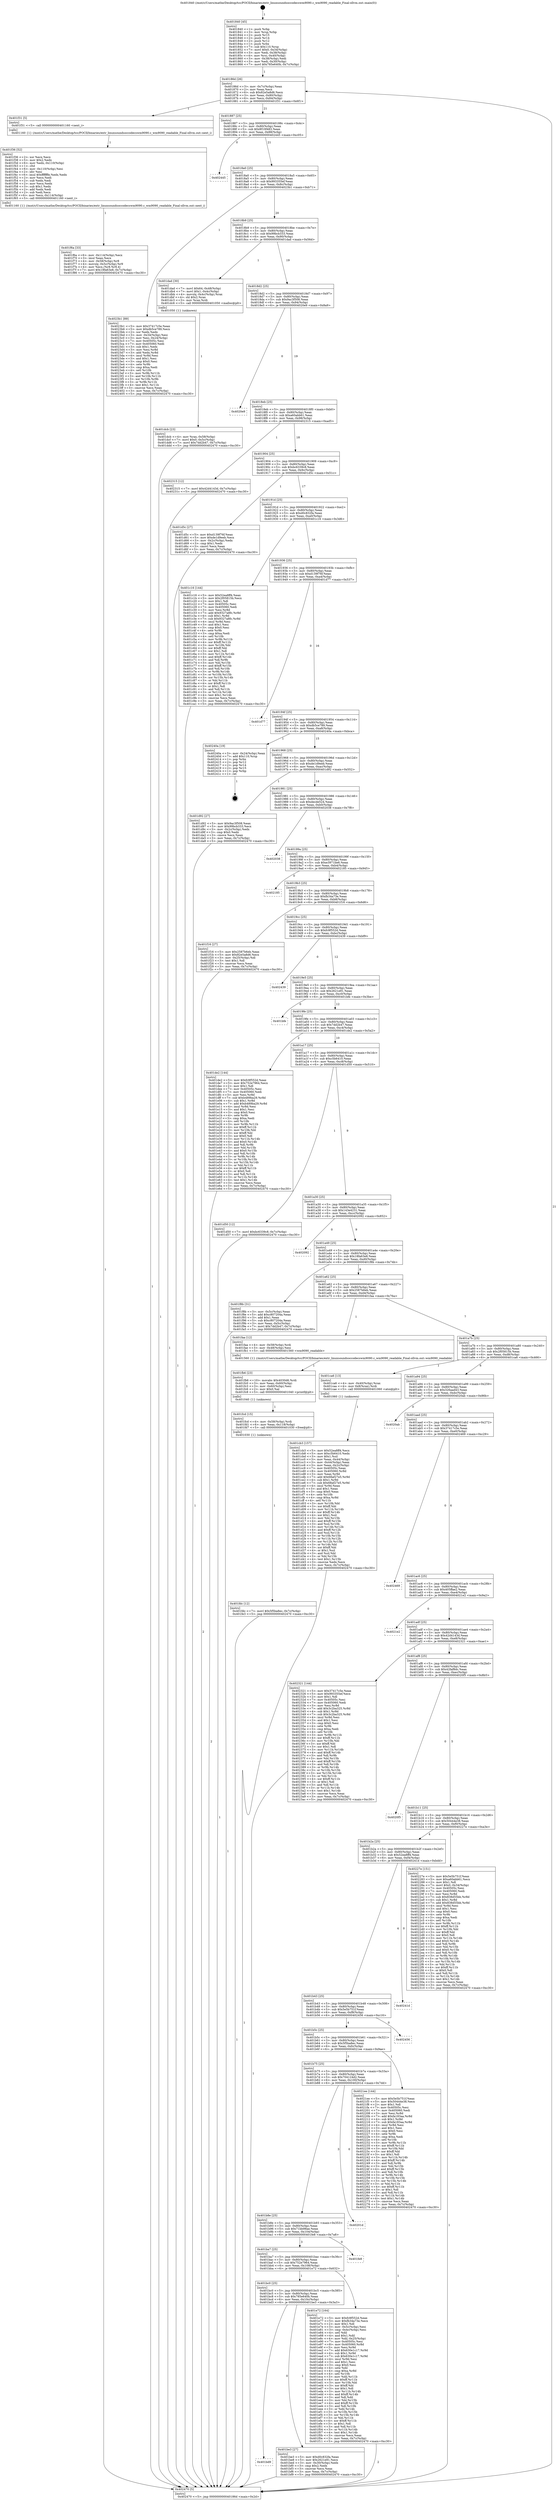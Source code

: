 digraph "0x401840" {
  label = "0x401840 (/mnt/c/Users/mathe/Desktop/tcc/POCII/binaries/extr_linuxsoundsoccodecswm9090.c_wm9090_readable_Final-ollvm.out::main(0))"
  labelloc = "t"
  node[shape=record]

  Entry [label="",width=0.3,height=0.3,shape=circle,fillcolor=black,style=filled]
  "0x40186d" [label="{
     0x40186d [26]\l
     | [instrs]\l
     &nbsp;&nbsp;0x40186d \<+3\>: mov -0x7c(%rbp),%eax\l
     &nbsp;&nbsp;0x401870 \<+2\>: mov %eax,%ecx\l
     &nbsp;&nbsp;0x401872 \<+6\>: sub $0x82e5a8d6,%ecx\l
     &nbsp;&nbsp;0x401878 \<+3\>: mov %eax,-0x80(%rbp)\l
     &nbsp;&nbsp;0x40187b \<+6\>: mov %ecx,-0x84(%rbp)\l
     &nbsp;&nbsp;0x401881 \<+6\>: je 0000000000401f31 \<main+0x6f1\>\l
  }"]
  "0x401f31" [label="{
     0x401f31 [5]\l
     | [instrs]\l
     &nbsp;&nbsp;0x401f31 \<+5\>: call 0000000000401160 \<next_i\>\l
     | [calls]\l
     &nbsp;&nbsp;0x401160 \{1\} (/mnt/c/Users/mathe/Desktop/tcc/POCII/binaries/extr_linuxsoundsoccodecswm9090.c_wm9090_readable_Final-ollvm.out::next_i)\l
  }"]
  "0x401887" [label="{
     0x401887 [25]\l
     | [instrs]\l
     &nbsp;&nbsp;0x401887 \<+5\>: jmp 000000000040188c \<main+0x4c\>\l
     &nbsp;&nbsp;0x40188c \<+3\>: mov -0x80(%rbp),%eax\l
     &nbsp;&nbsp;0x40188f \<+5\>: sub $0x8f10f483,%eax\l
     &nbsp;&nbsp;0x401894 \<+6\>: mov %eax,-0x88(%rbp)\l
     &nbsp;&nbsp;0x40189a \<+6\>: je 0000000000402445 \<main+0xc05\>\l
  }"]
  Exit [label="",width=0.3,height=0.3,shape=circle,fillcolor=black,style=filled,peripheries=2]
  "0x402445" [label="{
     0x402445\l
  }", style=dashed]
  "0x4018a0" [label="{
     0x4018a0 [25]\l
     | [instrs]\l
     &nbsp;&nbsp;0x4018a0 \<+5\>: jmp 00000000004018a5 \<main+0x65\>\l
     &nbsp;&nbsp;0x4018a5 \<+3\>: mov -0x80(%rbp),%eax\l
     &nbsp;&nbsp;0x4018a8 \<+5\>: sub $0x993355ef,%eax\l
     &nbsp;&nbsp;0x4018ad \<+6\>: mov %eax,-0x8c(%rbp)\l
     &nbsp;&nbsp;0x4018b3 \<+6\>: je 00000000004023b1 \<main+0xb71\>\l
  }"]
  "0x401fdc" [label="{
     0x401fdc [12]\l
     | [instrs]\l
     &nbsp;&nbsp;0x401fdc \<+7\>: movl $0x5f5ba8ec,-0x7c(%rbp)\l
     &nbsp;&nbsp;0x401fe3 \<+5\>: jmp 0000000000402470 \<main+0xc30\>\l
  }"]
  "0x4023b1" [label="{
     0x4023b1 [89]\l
     | [instrs]\l
     &nbsp;&nbsp;0x4023b1 \<+5\>: mov $0x37417c5e,%eax\l
     &nbsp;&nbsp;0x4023b6 \<+5\>: mov $0xdb5ce789,%ecx\l
     &nbsp;&nbsp;0x4023bb \<+2\>: xor %edx,%edx\l
     &nbsp;&nbsp;0x4023bd \<+3\>: mov -0x34(%rbp),%esi\l
     &nbsp;&nbsp;0x4023c0 \<+3\>: mov %esi,-0x24(%rbp)\l
     &nbsp;&nbsp;0x4023c3 \<+7\>: mov 0x40505c,%esi\l
     &nbsp;&nbsp;0x4023ca \<+7\>: mov 0x405060,%edi\l
     &nbsp;&nbsp;0x4023d1 \<+3\>: sub $0x1,%edx\l
     &nbsp;&nbsp;0x4023d4 \<+3\>: mov %esi,%r8d\l
     &nbsp;&nbsp;0x4023d7 \<+3\>: add %edx,%r8d\l
     &nbsp;&nbsp;0x4023da \<+4\>: imul %r8d,%esi\l
     &nbsp;&nbsp;0x4023de \<+3\>: and $0x1,%esi\l
     &nbsp;&nbsp;0x4023e1 \<+3\>: cmp $0x0,%esi\l
     &nbsp;&nbsp;0x4023e4 \<+4\>: sete %r9b\l
     &nbsp;&nbsp;0x4023e8 \<+3\>: cmp $0xa,%edi\l
     &nbsp;&nbsp;0x4023eb \<+4\>: setl %r10b\l
     &nbsp;&nbsp;0x4023ef \<+3\>: mov %r9b,%r11b\l
     &nbsp;&nbsp;0x4023f2 \<+3\>: and %r10b,%r11b\l
     &nbsp;&nbsp;0x4023f5 \<+3\>: xor %r10b,%r9b\l
     &nbsp;&nbsp;0x4023f8 \<+3\>: or %r9b,%r11b\l
     &nbsp;&nbsp;0x4023fb \<+4\>: test $0x1,%r11b\l
     &nbsp;&nbsp;0x4023ff \<+3\>: cmovne %ecx,%eax\l
     &nbsp;&nbsp;0x402402 \<+3\>: mov %eax,-0x7c(%rbp)\l
     &nbsp;&nbsp;0x402405 \<+5\>: jmp 0000000000402470 \<main+0xc30\>\l
  }"]
  "0x4018b9" [label="{
     0x4018b9 [25]\l
     | [instrs]\l
     &nbsp;&nbsp;0x4018b9 \<+5\>: jmp 00000000004018be \<main+0x7e\>\l
     &nbsp;&nbsp;0x4018be \<+3\>: mov -0x80(%rbp),%eax\l
     &nbsp;&nbsp;0x4018c1 \<+5\>: sub $0x99bcb333,%eax\l
     &nbsp;&nbsp;0x4018c6 \<+6\>: mov %eax,-0x90(%rbp)\l
     &nbsp;&nbsp;0x4018cc \<+6\>: je 0000000000401dad \<main+0x56d\>\l
  }"]
  "0x401fcd" [label="{
     0x401fcd [15]\l
     | [instrs]\l
     &nbsp;&nbsp;0x401fcd \<+4\>: mov -0x58(%rbp),%rdi\l
     &nbsp;&nbsp;0x401fd1 \<+6\>: mov %eax,-0x118(%rbp)\l
     &nbsp;&nbsp;0x401fd7 \<+5\>: call 0000000000401030 \<free@plt\>\l
     | [calls]\l
     &nbsp;&nbsp;0x401030 \{1\} (unknown)\l
  }"]
  "0x401dad" [label="{
     0x401dad [30]\l
     | [instrs]\l
     &nbsp;&nbsp;0x401dad \<+7\>: movl $0x64,-0x48(%rbp)\l
     &nbsp;&nbsp;0x401db4 \<+7\>: movl $0x1,-0x4c(%rbp)\l
     &nbsp;&nbsp;0x401dbb \<+4\>: movslq -0x4c(%rbp),%rax\l
     &nbsp;&nbsp;0x401dbf \<+4\>: shl $0x2,%rax\l
     &nbsp;&nbsp;0x401dc3 \<+3\>: mov %rax,%rdi\l
     &nbsp;&nbsp;0x401dc6 \<+5\>: call 0000000000401050 \<malloc@plt\>\l
     | [calls]\l
     &nbsp;&nbsp;0x401050 \{1\} (unknown)\l
  }"]
  "0x4018d2" [label="{
     0x4018d2 [25]\l
     | [instrs]\l
     &nbsp;&nbsp;0x4018d2 \<+5\>: jmp 00000000004018d7 \<main+0x97\>\l
     &nbsp;&nbsp;0x4018d7 \<+3\>: mov -0x80(%rbp),%eax\l
     &nbsp;&nbsp;0x4018da \<+5\>: sub $0x9ac3f508,%eax\l
     &nbsp;&nbsp;0x4018df \<+6\>: mov %eax,-0x94(%rbp)\l
     &nbsp;&nbsp;0x4018e5 \<+6\>: je 00000000004020e9 \<main+0x8a9\>\l
  }"]
  "0x401fb6" [label="{
     0x401fb6 [23]\l
     | [instrs]\l
     &nbsp;&nbsp;0x401fb6 \<+10\>: movabs $0x4030d6,%rdi\l
     &nbsp;&nbsp;0x401fc0 \<+3\>: mov %eax,-0x60(%rbp)\l
     &nbsp;&nbsp;0x401fc3 \<+3\>: mov -0x60(%rbp),%esi\l
     &nbsp;&nbsp;0x401fc6 \<+2\>: mov $0x0,%al\l
     &nbsp;&nbsp;0x401fc8 \<+5\>: call 0000000000401040 \<printf@plt\>\l
     | [calls]\l
     &nbsp;&nbsp;0x401040 \{1\} (unknown)\l
  }"]
  "0x4020e9" [label="{
     0x4020e9\l
  }", style=dashed]
  "0x4018eb" [label="{
     0x4018eb [25]\l
     | [instrs]\l
     &nbsp;&nbsp;0x4018eb \<+5\>: jmp 00000000004018f0 \<main+0xb0\>\l
     &nbsp;&nbsp;0x4018f0 \<+3\>: mov -0x80(%rbp),%eax\l
     &nbsp;&nbsp;0x4018f3 \<+5\>: sub $0xa60abb61,%eax\l
     &nbsp;&nbsp;0x4018f8 \<+6\>: mov %eax,-0x98(%rbp)\l
     &nbsp;&nbsp;0x4018fe \<+6\>: je 0000000000402315 \<main+0xad5\>\l
  }"]
  "0x401f6a" [label="{
     0x401f6a [33]\l
     | [instrs]\l
     &nbsp;&nbsp;0x401f6a \<+6\>: mov -0x114(%rbp),%ecx\l
     &nbsp;&nbsp;0x401f70 \<+3\>: imul %eax,%ecx\l
     &nbsp;&nbsp;0x401f73 \<+4\>: mov -0x58(%rbp),%r8\l
     &nbsp;&nbsp;0x401f77 \<+4\>: movslq -0x5c(%rbp),%r9\l
     &nbsp;&nbsp;0x401f7b \<+4\>: mov %ecx,(%r8,%r9,4)\l
     &nbsp;&nbsp;0x401f7f \<+7\>: movl $0x18fa63e8,-0x7c(%rbp)\l
     &nbsp;&nbsp;0x401f86 \<+5\>: jmp 0000000000402470 \<main+0xc30\>\l
  }"]
  "0x402315" [label="{
     0x402315 [12]\l
     | [instrs]\l
     &nbsp;&nbsp;0x402315 \<+7\>: movl $0x42d4143d,-0x7c(%rbp)\l
     &nbsp;&nbsp;0x40231c \<+5\>: jmp 0000000000402470 \<main+0xc30\>\l
  }"]
  "0x401904" [label="{
     0x401904 [25]\l
     | [instrs]\l
     &nbsp;&nbsp;0x401904 \<+5\>: jmp 0000000000401909 \<main+0xc9\>\l
     &nbsp;&nbsp;0x401909 \<+3\>: mov -0x80(%rbp),%eax\l
     &nbsp;&nbsp;0x40190c \<+5\>: sub $0xbc6339c8,%eax\l
     &nbsp;&nbsp;0x401911 \<+6\>: mov %eax,-0x9c(%rbp)\l
     &nbsp;&nbsp;0x401917 \<+6\>: je 0000000000401d5c \<main+0x51c\>\l
  }"]
  "0x401f36" [label="{
     0x401f36 [52]\l
     | [instrs]\l
     &nbsp;&nbsp;0x401f36 \<+2\>: xor %ecx,%ecx\l
     &nbsp;&nbsp;0x401f38 \<+5\>: mov $0x2,%edx\l
     &nbsp;&nbsp;0x401f3d \<+6\>: mov %edx,-0x110(%rbp)\l
     &nbsp;&nbsp;0x401f43 \<+1\>: cltd\l
     &nbsp;&nbsp;0x401f44 \<+6\>: mov -0x110(%rbp),%esi\l
     &nbsp;&nbsp;0x401f4a \<+2\>: idiv %esi\l
     &nbsp;&nbsp;0x401f4c \<+6\>: imul $0xfffffffe,%edx,%edx\l
     &nbsp;&nbsp;0x401f52 \<+2\>: mov %ecx,%edi\l
     &nbsp;&nbsp;0x401f54 \<+2\>: sub %edx,%edi\l
     &nbsp;&nbsp;0x401f56 \<+2\>: mov %ecx,%edx\l
     &nbsp;&nbsp;0x401f58 \<+3\>: sub $0x1,%edx\l
     &nbsp;&nbsp;0x401f5b \<+2\>: add %edx,%edi\l
     &nbsp;&nbsp;0x401f5d \<+2\>: sub %edi,%ecx\l
     &nbsp;&nbsp;0x401f5f \<+6\>: mov %ecx,-0x114(%rbp)\l
     &nbsp;&nbsp;0x401f65 \<+5\>: call 0000000000401160 \<next_i\>\l
     | [calls]\l
     &nbsp;&nbsp;0x401160 \{1\} (/mnt/c/Users/mathe/Desktop/tcc/POCII/binaries/extr_linuxsoundsoccodecswm9090.c_wm9090_readable_Final-ollvm.out::next_i)\l
  }"]
  "0x401d5c" [label="{
     0x401d5c [27]\l
     | [instrs]\l
     &nbsp;&nbsp;0x401d5c \<+5\>: mov $0xd139f76f,%eax\l
     &nbsp;&nbsp;0x401d61 \<+5\>: mov $0xde1d9eeb,%ecx\l
     &nbsp;&nbsp;0x401d66 \<+3\>: mov -0x2c(%rbp),%edx\l
     &nbsp;&nbsp;0x401d69 \<+3\>: cmp $0x1,%edx\l
     &nbsp;&nbsp;0x401d6c \<+3\>: cmovl %ecx,%eax\l
     &nbsp;&nbsp;0x401d6f \<+3\>: mov %eax,-0x7c(%rbp)\l
     &nbsp;&nbsp;0x401d72 \<+5\>: jmp 0000000000402470 \<main+0xc30\>\l
  }"]
  "0x40191d" [label="{
     0x40191d [25]\l
     | [instrs]\l
     &nbsp;&nbsp;0x40191d \<+5\>: jmp 0000000000401922 \<main+0xe2\>\l
     &nbsp;&nbsp;0x401922 \<+3\>: mov -0x80(%rbp),%eax\l
     &nbsp;&nbsp;0x401925 \<+5\>: sub $0xd0c832fa,%eax\l
     &nbsp;&nbsp;0x40192a \<+6\>: mov %eax,-0xa0(%rbp)\l
     &nbsp;&nbsp;0x401930 \<+6\>: je 0000000000401c16 \<main+0x3d6\>\l
  }"]
  "0x401dcb" [label="{
     0x401dcb [23]\l
     | [instrs]\l
     &nbsp;&nbsp;0x401dcb \<+4\>: mov %rax,-0x58(%rbp)\l
     &nbsp;&nbsp;0x401dcf \<+7\>: movl $0x0,-0x5c(%rbp)\l
     &nbsp;&nbsp;0x401dd6 \<+7\>: movl $0x7dd2b47,-0x7c(%rbp)\l
     &nbsp;&nbsp;0x401ddd \<+5\>: jmp 0000000000402470 \<main+0xc30\>\l
  }"]
  "0x401c16" [label="{
     0x401c16 [144]\l
     | [instrs]\l
     &nbsp;&nbsp;0x401c16 \<+5\>: mov $0x52ea8ff4,%eax\l
     &nbsp;&nbsp;0x401c1b \<+5\>: mov $0x2f05815b,%ecx\l
     &nbsp;&nbsp;0x401c20 \<+2\>: mov $0x1,%dl\l
     &nbsp;&nbsp;0x401c22 \<+7\>: mov 0x40505c,%esi\l
     &nbsp;&nbsp;0x401c29 \<+7\>: mov 0x405060,%edi\l
     &nbsp;&nbsp;0x401c30 \<+3\>: mov %esi,%r8d\l
     &nbsp;&nbsp;0x401c33 \<+7\>: add $0x9327a8fc,%r8d\l
     &nbsp;&nbsp;0x401c3a \<+4\>: sub $0x1,%r8d\l
     &nbsp;&nbsp;0x401c3e \<+7\>: sub $0x9327a8fc,%r8d\l
     &nbsp;&nbsp;0x401c45 \<+4\>: imul %r8d,%esi\l
     &nbsp;&nbsp;0x401c49 \<+3\>: and $0x1,%esi\l
     &nbsp;&nbsp;0x401c4c \<+3\>: cmp $0x0,%esi\l
     &nbsp;&nbsp;0x401c4f \<+4\>: sete %r9b\l
     &nbsp;&nbsp;0x401c53 \<+3\>: cmp $0xa,%edi\l
     &nbsp;&nbsp;0x401c56 \<+4\>: setl %r10b\l
     &nbsp;&nbsp;0x401c5a \<+3\>: mov %r9b,%r11b\l
     &nbsp;&nbsp;0x401c5d \<+4\>: xor $0xff,%r11b\l
     &nbsp;&nbsp;0x401c61 \<+3\>: mov %r10b,%bl\l
     &nbsp;&nbsp;0x401c64 \<+3\>: xor $0xff,%bl\l
     &nbsp;&nbsp;0x401c67 \<+3\>: xor $0x1,%dl\l
     &nbsp;&nbsp;0x401c6a \<+3\>: mov %r11b,%r14b\l
     &nbsp;&nbsp;0x401c6d \<+4\>: and $0xff,%r14b\l
     &nbsp;&nbsp;0x401c71 \<+3\>: and %dl,%r9b\l
     &nbsp;&nbsp;0x401c74 \<+3\>: mov %bl,%r15b\l
     &nbsp;&nbsp;0x401c77 \<+4\>: and $0xff,%r15b\l
     &nbsp;&nbsp;0x401c7b \<+3\>: and %dl,%r10b\l
     &nbsp;&nbsp;0x401c7e \<+3\>: or %r9b,%r14b\l
     &nbsp;&nbsp;0x401c81 \<+3\>: or %r10b,%r15b\l
     &nbsp;&nbsp;0x401c84 \<+3\>: xor %r15b,%r14b\l
     &nbsp;&nbsp;0x401c87 \<+3\>: or %bl,%r11b\l
     &nbsp;&nbsp;0x401c8a \<+4\>: xor $0xff,%r11b\l
     &nbsp;&nbsp;0x401c8e \<+3\>: or $0x1,%dl\l
     &nbsp;&nbsp;0x401c91 \<+3\>: and %dl,%r11b\l
     &nbsp;&nbsp;0x401c94 \<+3\>: or %r11b,%r14b\l
     &nbsp;&nbsp;0x401c97 \<+4\>: test $0x1,%r14b\l
     &nbsp;&nbsp;0x401c9b \<+3\>: cmovne %ecx,%eax\l
     &nbsp;&nbsp;0x401c9e \<+3\>: mov %eax,-0x7c(%rbp)\l
     &nbsp;&nbsp;0x401ca1 \<+5\>: jmp 0000000000402470 \<main+0xc30\>\l
  }"]
  "0x401936" [label="{
     0x401936 [25]\l
     | [instrs]\l
     &nbsp;&nbsp;0x401936 \<+5\>: jmp 000000000040193b \<main+0xfb\>\l
     &nbsp;&nbsp;0x40193b \<+3\>: mov -0x80(%rbp),%eax\l
     &nbsp;&nbsp;0x40193e \<+5\>: sub $0xd139f76f,%eax\l
     &nbsp;&nbsp;0x401943 \<+6\>: mov %eax,-0xa4(%rbp)\l
     &nbsp;&nbsp;0x401949 \<+6\>: je 0000000000401d77 \<main+0x537\>\l
  }"]
  "0x401cb3" [label="{
     0x401cb3 [157]\l
     | [instrs]\l
     &nbsp;&nbsp;0x401cb3 \<+5\>: mov $0x52ea8ff4,%ecx\l
     &nbsp;&nbsp;0x401cb8 \<+5\>: mov $0xc5b6410,%edx\l
     &nbsp;&nbsp;0x401cbd \<+3\>: mov $0x1,%sil\l
     &nbsp;&nbsp;0x401cc0 \<+3\>: mov %eax,-0x44(%rbp)\l
     &nbsp;&nbsp;0x401cc3 \<+3\>: mov -0x44(%rbp),%eax\l
     &nbsp;&nbsp;0x401cc6 \<+3\>: mov %eax,-0x2c(%rbp)\l
     &nbsp;&nbsp;0x401cc9 \<+7\>: mov 0x40505c,%eax\l
     &nbsp;&nbsp;0x401cd0 \<+8\>: mov 0x405060,%r8d\l
     &nbsp;&nbsp;0x401cd8 \<+3\>: mov %eax,%r9d\l
     &nbsp;&nbsp;0x401cdb \<+7\>: add $0x68af27e5,%r9d\l
     &nbsp;&nbsp;0x401ce2 \<+4\>: sub $0x1,%r9d\l
     &nbsp;&nbsp;0x401ce6 \<+7\>: sub $0x68af27e5,%r9d\l
     &nbsp;&nbsp;0x401ced \<+4\>: imul %r9d,%eax\l
     &nbsp;&nbsp;0x401cf1 \<+3\>: and $0x1,%eax\l
     &nbsp;&nbsp;0x401cf4 \<+3\>: cmp $0x0,%eax\l
     &nbsp;&nbsp;0x401cf7 \<+4\>: sete %r10b\l
     &nbsp;&nbsp;0x401cfb \<+4\>: cmp $0xa,%r8d\l
     &nbsp;&nbsp;0x401cff \<+4\>: setl %r11b\l
     &nbsp;&nbsp;0x401d03 \<+3\>: mov %r10b,%bl\l
     &nbsp;&nbsp;0x401d06 \<+3\>: xor $0xff,%bl\l
     &nbsp;&nbsp;0x401d09 \<+3\>: mov %r11b,%r14b\l
     &nbsp;&nbsp;0x401d0c \<+4\>: xor $0xff,%r14b\l
     &nbsp;&nbsp;0x401d10 \<+4\>: xor $0x1,%sil\l
     &nbsp;&nbsp;0x401d14 \<+3\>: mov %bl,%r15b\l
     &nbsp;&nbsp;0x401d17 \<+4\>: and $0xff,%r15b\l
     &nbsp;&nbsp;0x401d1b \<+3\>: and %sil,%r10b\l
     &nbsp;&nbsp;0x401d1e \<+3\>: mov %r14b,%r12b\l
     &nbsp;&nbsp;0x401d21 \<+4\>: and $0xff,%r12b\l
     &nbsp;&nbsp;0x401d25 \<+3\>: and %sil,%r11b\l
     &nbsp;&nbsp;0x401d28 \<+3\>: or %r10b,%r15b\l
     &nbsp;&nbsp;0x401d2b \<+3\>: or %r11b,%r12b\l
     &nbsp;&nbsp;0x401d2e \<+3\>: xor %r12b,%r15b\l
     &nbsp;&nbsp;0x401d31 \<+3\>: or %r14b,%bl\l
     &nbsp;&nbsp;0x401d34 \<+3\>: xor $0xff,%bl\l
     &nbsp;&nbsp;0x401d37 \<+4\>: or $0x1,%sil\l
     &nbsp;&nbsp;0x401d3b \<+3\>: and %sil,%bl\l
     &nbsp;&nbsp;0x401d3e \<+3\>: or %bl,%r15b\l
     &nbsp;&nbsp;0x401d41 \<+4\>: test $0x1,%r15b\l
     &nbsp;&nbsp;0x401d45 \<+3\>: cmovne %edx,%ecx\l
     &nbsp;&nbsp;0x401d48 \<+3\>: mov %ecx,-0x7c(%rbp)\l
     &nbsp;&nbsp;0x401d4b \<+5\>: jmp 0000000000402470 \<main+0xc30\>\l
  }"]
  "0x401d77" [label="{
     0x401d77\l
  }", style=dashed]
  "0x40194f" [label="{
     0x40194f [25]\l
     | [instrs]\l
     &nbsp;&nbsp;0x40194f \<+5\>: jmp 0000000000401954 \<main+0x114\>\l
     &nbsp;&nbsp;0x401954 \<+3\>: mov -0x80(%rbp),%eax\l
     &nbsp;&nbsp;0x401957 \<+5\>: sub $0xdb5ce789,%eax\l
     &nbsp;&nbsp;0x40195c \<+6\>: mov %eax,-0xa8(%rbp)\l
     &nbsp;&nbsp;0x401962 \<+6\>: je 000000000040240a \<main+0xbca\>\l
  }"]
  "0x401840" [label="{
     0x401840 [45]\l
     | [instrs]\l
     &nbsp;&nbsp;0x401840 \<+1\>: push %rbp\l
     &nbsp;&nbsp;0x401841 \<+3\>: mov %rsp,%rbp\l
     &nbsp;&nbsp;0x401844 \<+2\>: push %r15\l
     &nbsp;&nbsp;0x401846 \<+2\>: push %r14\l
     &nbsp;&nbsp;0x401848 \<+2\>: push %r12\l
     &nbsp;&nbsp;0x40184a \<+1\>: push %rbx\l
     &nbsp;&nbsp;0x40184b \<+7\>: sub $0x110,%rsp\l
     &nbsp;&nbsp;0x401852 \<+7\>: movl $0x0,-0x34(%rbp)\l
     &nbsp;&nbsp;0x401859 \<+3\>: mov %edi,-0x38(%rbp)\l
     &nbsp;&nbsp;0x40185c \<+4\>: mov %rsi,-0x40(%rbp)\l
     &nbsp;&nbsp;0x401860 \<+3\>: mov -0x38(%rbp),%edi\l
     &nbsp;&nbsp;0x401863 \<+3\>: mov %edi,-0x30(%rbp)\l
     &nbsp;&nbsp;0x401866 \<+7\>: movl $0x785e640b,-0x7c(%rbp)\l
  }"]
  "0x40240a" [label="{
     0x40240a [19]\l
     | [instrs]\l
     &nbsp;&nbsp;0x40240a \<+3\>: mov -0x24(%rbp),%eax\l
     &nbsp;&nbsp;0x40240d \<+7\>: add $0x110,%rsp\l
     &nbsp;&nbsp;0x402414 \<+1\>: pop %rbx\l
     &nbsp;&nbsp;0x402415 \<+2\>: pop %r12\l
     &nbsp;&nbsp;0x402417 \<+2\>: pop %r14\l
     &nbsp;&nbsp;0x402419 \<+2\>: pop %r15\l
     &nbsp;&nbsp;0x40241b \<+1\>: pop %rbp\l
     &nbsp;&nbsp;0x40241c \<+1\>: ret\l
  }"]
  "0x401968" [label="{
     0x401968 [25]\l
     | [instrs]\l
     &nbsp;&nbsp;0x401968 \<+5\>: jmp 000000000040196d \<main+0x12d\>\l
     &nbsp;&nbsp;0x40196d \<+3\>: mov -0x80(%rbp),%eax\l
     &nbsp;&nbsp;0x401970 \<+5\>: sub $0xde1d9eeb,%eax\l
     &nbsp;&nbsp;0x401975 \<+6\>: mov %eax,-0xac(%rbp)\l
     &nbsp;&nbsp;0x40197b \<+6\>: je 0000000000401d92 \<main+0x552\>\l
  }"]
  "0x402470" [label="{
     0x402470 [5]\l
     | [instrs]\l
     &nbsp;&nbsp;0x402470 \<+5\>: jmp 000000000040186d \<main+0x2d\>\l
  }"]
  "0x401d92" [label="{
     0x401d92 [27]\l
     | [instrs]\l
     &nbsp;&nbsp;0x401d92 \<+5\>: mov $0x9ac3f508,%eax\l
     &nbsp;&nbsp;0x401d97 \<+5\>: mov $0x99bcb333,%ecx\l
     &nbsp;&nbsp;0x401d9c \<+3\>: mov -0x2c(%rbp),%edx\l
     &nbsp;&nbsp;0x401d9f \<+3\>: cmp $0x0,%edx\l
     &nbsp;&nbsp;0x401da2 \<+3\>: cmove %ecx,%eax\l
     &nbsp;&nbsp;0x401da5 \<+3\>: mov %eax,-0x7c(%rbp)\l
     &nbsp;&nbsp;0x401da8 \<+5\>: jmp 0000000000402470 \<main+0xc30\>\l
  }"]
  "0x401981" [label="{
     0x401981 [25]\l
     | [instrs]\l
     &nbsp;&nbsp;0x401981 \<+5\>: jmp 0000000000401986 \<main+0x146\>\l
     &nbsp;&nbsp;0x401986 \<+3\>: mov -0x80(%rbp),%eax\l
     &nbsp;&nbsp;0x401989 \<+5\>: sub $0xdecde524,%eax\l
     &nbsp;&nbsp;0x40198e \<+6\>: mov %eax,-0xb0(%rbp)\l
     &nbsp;&nbsp;0x401994 \<+6\>: je 0000000000402038 \<main+0x7f8\>\l
  }"]
  "0x401bd9" [label="{
     0x401bd9\l
  }", style=dashed]
  "0x402038" [label="{
     0x402038\l
  }", style=dashed]
  "0x40199a" [label="{
     0x40199a [25]\l
     | [instrs]\l
     &nbsp;&nbsp;0x40199a \<+5\>: jmp 000000000040199f \<main+0x15f\>\l
     &nbsp;&nbsp;0x40199f \<+3\>: mov -0x80(%rbp),%eax\l
     &nbsp;&nbsp;0x4019a2 \<+5\>: sub $0xe3971be6,%eax\l
     &nbsp;&nbsp;0x4019a7 \<+6\>: mov %eax,-0xb4(%rbp)\l
     &nbsp;&nbsp;0x4019ad \<+6\>: je 0000000000402185 \<main+0x945\>\l
  }"]
  "0x401be3" [label="{
     0x401be3 [27]\l
     | [instrs]\l
     &nbsp;&nbsp;0x401be3 \<+5\>: mov $0xd0c832fa,%eax\l
     &nbsp;&nbsp;0x401be8 \<+5\>: mov $0x2621e91,%ecx\l
     &nbsp;&nbsp;0x401bed \<+3\>: mov -0x30(%rbp),%edx\l
     &nbsp;&nbsp;0x401bf0 \<+3\>: cmp $0x2,%edx\l
     &nbsp;&nbsp;0x401bf3 \<+3\>: cmovne %ecx,%eax\l
     &nbsp;&nbsp;0x401bf6 \<+3\>: mov %eax,-0x7c(%rbp)\l
     &nbsp;&nbsp;0x401bf9 \<+5\>: jmp 0000000000402470 \<main+0xc30\>\l
  }"]
  "0x402185" [label="{
     0x402185\l
  }", style=dashed]
  "0x4019b3" [label="{
     0x4019b3 [25]\l
     | [instrs]\l
     &nbsp;&nbsp;0x4019b3 \<+5\>: jmp 00000000004019b8 \<main+0x178\>\l
     &nbsp;&nbsp;0x4019b8 \<+3\>: mov -0x80(%rbp),%eax\l
     &nbsp;&nbsp;0x4019bb \<+5\>: sub $0xfb34a73e,%eax\l
     &nbsp;&nbsp;0x4019c0 \<+6\>: mov %eax,-0xb8(%rbp)\l
     &nbsp;&nbsp;0x4019c6 \<+6\>: je 0000000000401f16 \<main+0x6d6\>\l
  }"]
  "0x401bc0" [label="{
     0x401bc0 [25]\l
     | [instrs]\l
     &nbsp;&nbsp;0x401bc0 \<+5\>: jmp 0000000000401bc5 \<main+0x385\>\l
     &nbsp;&nbsp;0x401bc5 \<+3\>: mov -0x80(%rbp),%eax\l
     &nbsp;&nbsp;0x401bc8 \<+5\>: sub $0x785e640b,%eax\l
     &nbsp;&nbsp;0x401bcd \<+6\>: mov %eax,-0x10c(%rbp)\l
     &nbsp;&nbsp;0x401bd3 \<+6\>: je 0000000000401be3 \<main+0x3a3\>\l
  }"]
  "0x401f16" [label="{
     0x401f16 [27]\l
     | [instrs]\l
     &nbsp;&nbsp;0x401f16 \<+5\>: mov $0x2587b6eb,%eax\l
     &nbsp;&nbsp;0x401f1b \<+5\>: mov $0x82e5a8d6,%ecx\l
     &nbsp;&nbsp;0x401f20 \<+3\>: mov -0x25(%rbp),%dl\l
     &nbsp;&nbsp;0x401f23 \<+3\>: test $0x1,%dl\l
     &nbsp;&nbsp;0x401f26 \<+3\>: cmovne %ecx,%eax\l
     &nbsp;&nbsp;0x401f29 \<+3\>: mov %eax,-0x7c(%rbp)\l
     &nbsp;&nbsp;0x401f2c \<+5\>: jmp 0000000000402470 \<main+0xc30\>\l
  }"]
  "0x4019cc" [label="{
     0x4019cc [25]\l
     | [instrs]\l
     &nbsp;&nbsp;0x4019cc \<+5\>: jmp 00000000004019d1 \<main+0x191\>\l
     &nbsp;&nbsp;0x4019d1 \<+3\>: mov -0x80(%rbp),%eax\l
     &nbsp;&nbsp;0x4019d4 \<+5\>: sub $0xfc9f552d,%eax\l
     &nbsp;&nbsp;0x4019d9 \<+6\>: mov %eax,-0xbc(%rbp)\l
     &nbsp;&nbsp;0x4019df \<+6\>: je 0000000000402439 \<main+0xbf9\>\l
  }"]
  "0x401e72" [label="{
     0x401e72 [164]\l
     | [instrs]\l
     &nbsp;&nbsp;0x401e72 \<+5\>: mov $0xfc9f552d,%eax\l
     &nbsp;&nbsp;0x401e77 \<+5\>: mov $0xfb34a73e,%ecx\l
     &nbsp;&nbsp;0x401e7c \<+2\>: mov $0x1,%dl\l
     &nbsp;&nbsp;0x401e7e \<+3\>: mov -0x5c(%rbp),%esi\l
     &nbsp;&nbsp;0x401e81 \<+3\>: cmp -0x4c(%rbp),%esi\l
     &nbsp;&nbsp;0x401e84 \<+4\>: setl %dil\l
     &nbsp;&nbsp;0x401e88 \<+4\>: and $0x1,%dil\l
     &nbsp;&nbsp;0x401e8c \<+4\>: mov %dil,-0x25(%rbp)\l
     &nbsp;&nbsp;0x401e90 \<+7\>: mov 0x40505c,%esi\l
     &nbsp;&nbsp;0x401e97 \<+8\>: mov 0x405060,%r8d\l
     &nbsp;&nbsp;0x401e9f \<+3\>: mov %esi,%r9d\l
     &nbsp;&nbsp;0x401ea2 \<+7\>: add $0x630e1c17,%r9d\l
     &nbsp;&nbsp;0x401ea9 \<+4\>: sub $0x1,%r9d\l
     &nbsp;&nbsp;0x401ead \<+7\>: sub $0x630e1c17,%r9d\l
     &nbsp;&nbsp;0x401eb4 \<+4\>: imul %r9d,%esi\l
     &nbsp;&nbsp;0x401eb8 \<+3\>: and $0x1,%esi\l
     &nbsp;&nbsp;0x401ebb \<+3\>: cmp $0x0,%esi\l
     &nbsp;&nbsp;0x401ebe \<+4\>: sete %dil\l
     &nbsp;&nbsp;0x401ec2 \<+4\>: cmp $0xa,%r8d\l
     &nbsp;&nbsp;0x401ec6 \<+4\>: setl %r10b\l
     &nbsp;&nbsp;0x401eca \<+3\>: mov %dil,%r11b\l
     &nbsp;&nbsp;0x401ecd \<+4\>: xor $0xff,%r11b\l
     &nbsp;&nbsp;0x401ed1 \<+3\>: mov %r10b,%bl\l
     &nbsp;&nbsp;0x401ed4 \<+3\>: xor $0xff,%bl\l
     &nbsp;&nbsp;0x401ed7 \<+3\>: xor $0x1,%dl\l
     &nbsp;&nbsp;0x401eda \<+3\>: mov %r11b,%r14b\l
     &nbsp;&nbsp;0x401edd \<+4\>: and $0xff,%r14b\l
     &nbsp;&nbsp;0x401ee1 \<+3\>: and %dl,%dil\l
     &nbsp;&nbsp;0x401ee4 \<+3\>: mov %bl,%r15b\l
     &nbsp;&nbsp;0x401ee7 \<+4\>: and $0xff,%r15b\l
     &nbsp;&nbsp;0x401eeb \<+3\>: and %dl,%r10b\l
     &nbsp;&nbsp;0x401eee \<+3\>: or %dil,%r14b\l
     &nbsp;&nbsp;0x401ef1 \<+3\>: or %r10b,%r15b\l
     &nbsp;&nbsp;0x401ef4 \<+3\>: xor %r15b,%r14b\l
     &nbsp;&nbsp;0x401ef7 \<+3\>: or %bl,%r11b\l
     &nbsp;&nbsp;0x401efa \<+4\>: xor $0xff,%r11b\l
     &nbsp;&nbsp;0x401efe \<+3\>: or $0x1,%dl\l
     &nbsp;&nbsp;0x401f01 \<+3\>: and %dl,%r11b\l
     &nbsp;&nbsp;0x401f04 \<+3\>: or %r11b,%r14b\l
     &nbsp;&nbsp;0x401f07 \<+4\>: test $0x1,%r14b\l
     &nbsp;&nbsp;0x401f0b \<+3\>: cmovne %ecx,%eax\l
     &nbsp;&nbsp;0x401f0e \<+3\>: mov %eax,-0x7c(%rbp)\l
     &nbsp;&nbsp;0x401f11 \<+5\>: jmp 0000000000402470 \<main+0xc30\>\l
  }"]
  "0x402439" [label="{
     0x402439\l
  }", style=dashed]
  "0x4019e5" [label="{
     0x4019e5 [25]\l
     | [instrs]\l
     &nbsp;&nbsp;0x4019e5 \<+5\>: jmp 00000000004019ea \<main+0x1aa\>\l
     &nbsp;&nbsp;0x4019ea \<+3\>: mov -0x80(%rbp),%eax\l
     &nbsp;&nbsp;0x4019ed \<+5\>: sub $0x2621e91,%eax\l
     &nbsp;&nbsp;0x4019f2 \<+6\>: mov %eax,-0xc0(%rbp)\l
     &nbsp;&nbsp;0x4019f8 \<+6\>: je 0000000000401bfe \<main+0x3be\>\l
  }"]
  "0x401ba7" [label="{
     0x401ba7 [25]\l
     | [instrs]\l
     &nbsp;&nbsp;0x401ba7 \<+5\>: jmp 0000000000401bac \<main+0x36c\>\l
     &nbsp;&nbsp;0x401bac \<+3\>: mov -0x80(%rbp),%eax\l
     &nbsp;&nbsp;0x401baf \<+5\>: sub $0x752e7964,%eax\l
     &nbsp;&nbsp;0x401bb4 \<+6\>: mov %eax,-0x108(%rbp)\l
     &nbsp;&nbsp;0x401bba \<+6\>: je 0000000000401e72 \<main+0x632\>\l
  }"]
  "0x401bfe" [label="{
     0x401bfe\l
  }", style=dashed]
  "0x4019fe" [label="{
     0x4019fe [25]\l
     | [instrs]\l
     &nbsp;&nbsp;0x4019fe \<+5\>: jmp 0000000000401a03 \<main+0x1c3\>\l
     &nbsp;&nbsp;0x401a03 \<+3\>: mov -0x80(%rbp),%eax\l
     &nbsp;&nbsp;0x401a06 \<+5\>: sub $0x7dd2b47,%eax\l
     &nbsp;&nbsp;0x401a0b \<+6\>: mov %eax,-0xc4(%rbp)\l
     &nbsp;&nbsp;0x401a11 \<+6\>: je 0000000000401de2 \<main+0x5a2\>\l
  }"]
  "0x401fe8" [label="{
     0x401fe8\l
  }", style=dashed]
  "0x401de2" [label="{
     0x401de2 [144]\l
     | [instrs]\l
     &nbsp;&nbsp;0x401de2 \<+5\>: mov $0xfc9f552d,%eax\l
     &nbsp;&nbsp;0x401de7 \<+5\>: mov $0x752e7964,%ecx\l
     &nbsp;&nbsp;0x401dec \<+2\>: mov $0x1,%dl\l
     &nbsp;&nbsp;0x401dee \<+7\>: mov 0x40505c,%esi\l
     &nbsp;&nbsp;0x401df5 \<+7\>: mov 0x405060,%edi\l
     &nbsp;&nbsp;0x401dfc \<+3\>: mov %esi,%r8d\l
     &nbsp;&nbsp;0x401dff \<+7\>: sub $0xb489ba29,%r8d\l
     &nbsp;&nbsp;0x401e06 \<+4\>: sub $0x1,%r8d\l
     &nbsp;&nbsp;0x401e0a \<+7\>: add $0xb489ba29,%r8d\l
     &nbsp;&nbsp;0x401e11 \<+4\>: imul %r8d,%esi\l
     &nbsp;&nbsp;0x401e15 \<+3\>: and $0x1,%esi\l
     &nbsp;&nbsp;0x401e18 \<+3\>: cmp $0x0,%esi\l
     &nbsp;&nbsp;0x401e1b \<+4\>: sete %r9b\l
     &nbsp;&nbsp;0x401e1f \<+3\>: cmp $0xa,%edi\l
     &nbsp;&nbsp;0x401e22 \<+4\>: setl %r10b\l
     &nbsp;&nbsp;0x401e26 \<+3\>: mov %r9b,%r11b\l
     &nbsp;&nbsp;0x401e29 \<+4\>: xor $0xff,%r11b\l
     &nbsp;&nbsp;0x401e2d \<+3\>: mov %r10b,%bl\l
     &nbsp;&nbsp;0x401e30 \<+3\>: xor $0xff,%bl\l
     &nbsp;&nbsp;0x401e33 \<+3\>: xor $0x0,%dl\l
     &nbsp;&nbsp;0x401e36 \<+3\>: mov %r11b,%r14b\l
     &nbsp;&nbsp;0x401e39 \<+4\>: and $0x0,%r14b\l
     &nbsp;&nbsp;0x401e3d \<+3\>: and %dl,%r9b\l
     &nbsp;&nbsp;0x401e40 \<+3\>: mov %bl,%r15b\l
     &nbsp;&nbsp;0x401e43 \<+4\>: and $0x0,%r15b\l
     &nbsp;&nbsp;0x401e47 \<+3\>: and %dl,%r10b\l
     &nbsp;&nbsp;0x401e4a \<+3\>: or %r9b,%r14b\l
     &nbsp;&nbsp;0x401e4d \<+3\>: or %r10b,%r15b\l
     &nbsp;&nbsp;0x401e50 \<+3\>: xor %r15b,%r14b\l
     &nbsp;&nbsp;0x401e53 \<+3\>: or %bl,%r11b\l
     &nbsp;&nbsp;0x401e56 \<+4\>: xor $0xff,%r11b\l
     &nbsp;&nbsp;0x401e5a \<+3\>: or $0x0,%dl\l
     &nbsp;&nbsp;0x401e5d \<+3\>: and %dl,%r11b\l
     &nbsp;&nbsp;0x401e60 \<+3\>: or %r11b,%r14b\l
     &nbsp;&nbsp;0x401e63 \<+4\>: test $0x1,%r14b\l
     &nbsp;&nbsp;0x401e67 \<+3\>: cmovne %ecx,%eax\l
     &nbsp;&nbsp;0x401e6a \<+3\>: mov %eax,-0x7c(%rbp)\l
     &nbsp;&nbsp;0x401e6d \<+5\>: jmp 0000000000402470 \<main+0xc30\>\l
  }"]
  "0x401a17" [label="{
     0x401a17 [25]\l
     | [instrs]\l
     &nbsp;&nbsp;0x401a17 \<+5\>: jmp 0000000000401a1c \<main+0x1dc\>\l
     &nbsp;&nbsp;0x401a1c \<+3\>: mov -0x80(%rbp),%eax\l
     &nbsp;&nbsp;0x401a1f \<+5\>: sub $0xc5b6410,%eax\l
     &nbsp;&nbsp;0x401a24 \<+6\>: mov %eax,-0xc8(%rbp)\l
     &nbsp;&nbsp;0x401a2a \<+6\>: je 0000000000401d50 \<main+0x510\>\l
  }"]
  "0x401b8e" [label="{
     0x401b8e [25]\l
     | [instrs]\l
     &nbsp;&nbsp;0x401b8e \<+5\>: jmp 0000000000401b93 \<main+0x353\>\l
     &nbsp;&nbsp;0x401b93 \<+3\>: mov -0x80(%rbp),%eax\l
     &nbsp;&nbsp;0x401b96 \<+5\>: sub $0x71bb98ae,%eax\l
     &nbsp;&nbsp;0x401b9b \<+6\>: mov %eax,-0x104(%rbp)\l
     &nbsp;&nbsp;0x401ba1 \<+6\>: je 0000000000401fe8 \<main+0x7a8\>\l
  }"]
  "0x401d50" [label="{
     0x401d50 [12]\l
     | [instrs]\l
     &nbsp;&nbsp;0x401d50 \<+7\>: movl $0xbc6339c8,-0x7c(%rbp)\l
     &nbsp;&nbsp;0x401d57 \<+5\>: jmp 0000000000402470 \<main+0xc30\>\l
  }"]
  "0x401a30" [label="{
     0x401a30 [25]\l
     | [instrs]\l
     &nbsp;&nbsp;0x401a30 \<+5\>: jmp 0000000000401a35 \<main+0x1f5\>\l
     &nbsp;&nbsp;0x401a35 \<+3\>: mov -0x80(%rbp),%eax\l
     &nbsp;&nbsp;0x401a38 \<+5\>: sub $0x143e4231,%eax\l
     &nbsp;&nbsp;0x401a3d \<+6\>: mov %eax,-0xcc(%rbp)\l
     &nbsp;&nbsp;0x401a43 \<+6\>: je 0000000000402092 \<main+0x852\>\l
  }"]
  "0x40201d" [label="{
     0x40201d\l
  }", style=dashed]
  "0x402092" [label="{
     0x402092\l
  }", style=dashed]
  "0x401a49" [label="{
     0x401a49 [25]\l
     | [instrs]\l
     &nbsp;&nbsp;0x401a49 \<+5\>: jmp 0000000000401a4e \<main+0x20e\>\l
     &nbsp;&nbsp;0x401a4e \<+3\>: mov -0x80(%rbp),%eax\l
     &nbsp;&nbsp;0x401a51 \<+5\>: sub $0x18fa63e8,%eax\l
     &nbsp;&nbsp;0x401a56 \<+6\>: mov %eax,-0xd0(%rbp)\l
     &nbsp;&nbsp;0x401a5c \<+6\>: je 0000000000401f8b \<main+0x74b\>\l
  }"]
  "0x401b75" [label="{
     0x401b75 [25]\l
     | [instrs]\l
     &nbsp;&nbsp;0x401b75 \<+5\>: jmp 0000000000401b7a \<main+0x33a\>\l
     &nbsp;&nbsp;0x401b7a \<+3\>: mov -0x80(%rbp),%eax\l
     &nbsp;&nbsp;0x401b7d \<+5\>: sub $0x704124d2,%eax\l
     &nbsp;&nbsp;0x401b82 \<+6\>: mov %eax,-0x100(%rbp)\l
     &nbsp;&nbsp;0x401b88 \<+6\>: je 000000000040201d \<main+0x7dd\>\l
  }"]
  "0x401f8b" [label="{
     0x401f8b [31]\l
     | [instrs]\l
     &nbsp;&nbsp;0x401f8b \<+3\>: mov -0x5c(%rbp),%eax\l
     &nbsp;&nbsp;0x401f8e \<+5\>: add $0xc807204a,%eax\l
     &nbsp;&nbsp;0x401f93 \<+3\>: add $0x1,%eax\l
     &nbsp;&nbsp;0x401f96 \<+5\>: sub $0xc807204a,%eax\l
     &nbsp;&nbsp;0x401f9b \<+3\>: mov %eax,-0x5c(%rbp)\l
     &nbsp;&nbsp;0x401f9e \<+7\>: movl $0x7dd2b47,-0x7c(%rbp)\l
     &nbsp;&nbsp;0x401fa5 \<+5\>: jmp 0000000000402470 \<main+0xc30\>\l
  }"]
  "0x401a62" [label="{
     0x401a62 [25]\l
     | [instrs]\l
     &nbsp;&nbsp;0x401a62 \<+5\>: jmp 0000000000401a67 \<main+0x227\>\l
     &nbsp;&nbsp;0x401a67 \<+3\>: mov -0x80(%rbp),%eax\l
     &nbsp;&nbsp;0x401a6a \<+5\>: sub $0x2587b6eb,%eax\l
     &nbsp;&nbsp;0x401a6f \<+6\>: mov %eax,-0xd4(%rbp)\l
     &nbsp;&nbsp;0x401a75 \<+6\>: je 0000000000401faa \<main+0x76a\>\l
  }"]
  "0x4021ee" [label="{
     0x4021ee [144]\l
     | [instrs]\l
     &nbsp;&nbsp;0x4021ee \<+5\>: mov $0x5e5b751f,%eax\l
     &nbsp;&nbsp;0x4021f3 \<+5\>: mov $0x50444e38,%ecx\l
     &nbsp;&nbsp;0x4021f8 \<+2\>: mov $0x1,%dl\l
     &nbsp;&nbsp;0x4021fa \<+7\>: mov 0x40505c,%esi\l
     &nbsp;&nbsp;0x402201 \<+7\>: mov 0x405060,%edi\l
     &nbsp;&nbsp;0x402208 \<+3\>: mov %esi,%r8d\l
     &nbsp;&nbsp;0x40220b \<+7\>: add $0xfa183aa,%r8d\l
     &nbsp;&nbsp;0x402212 \<+4\>: sub $0x1,%r8d\l
     &nbsp;&nbsp;0x402216 \<+7\>: sub $0xfa183aa,%r8d\l
     &nbsp;&nbsp;0x40221d \<+4\>: imul %r8d,%esi\l
     &nbsp;&nbsp;0x402221 \<+3\>: and $0x1,%esi\l
     &nbsp;&nbsp;0x402224 \<+3\>: cmp $0x0,%esi\l
     &nbsp;&nbsp;0x402227 \<+4\>: sete %r9b\l
     &nbsp;&nbsp;0x40222b \<+3\>: cmp $0xa,%edi\l
     &nbsp;&nbsp;0x40222e \<+4\>: setl %r10b\l
     &nbsp;&nbsp;0x402232 \<+3\>: mov %r9b,%r11b\l
     &nbsp;&nbsp;0x402235 \<+4\>: xor $0xff,%r11b\l
     &nbsp;&nbsp;0x402239 \<+3\>: mov %r10b,%bl\l
     &nbsp;&nbsp;0x40223c \<+3\>: xor $0xff,%bl\l
     &nbsp;&nbsp;0x40223f \<+3\>: xor $0x1,%dl\l
     &nbsp;&nbsp;0x402242 \<+3\>: mov %r11b,%r14b\l
     &nbsp;&nbsp;0x402245 \<+4\>: and $0xff,%r14b\l
     &nbsp;&nbsp;0x402249 \<+3\>: and %dl,%r9b\l
     &nbsp;&nbsp;0x40224c \<+3\>: mov %bl,%r15b\l
     &nbsp;&nbsp;0x40224f \<+4\>: and $0xff,%r15b\l
     &nbsp;&nbsp;0x402253 \<+3\>: and %dl,%r10b\l
     &nbsp;&nbsp;0x402256 \<+3\>: or %r9b,%r14b\l
     &nbsp;&nbsp;0x402259 \<+3\>: or %r10b,%r15b\l
     &nbsp;&nbsp;0x40225c \<+3\>: xor %r15b,%r14b\l
     &nbsp;&nbsp;0x40225f \<+3\>: or %bl,%r11b\l
     &nbsp;&nbsp;0x402262 \<+4\>: xor $0xff,%r11b\l
     &nbsp;&nbsp;0x402266 \<+3\>: or $0x1,%dl\l
     &nbsp;&nbsp;0x402269 \<+3\>: and %dl,%r11b\l
     &nbsp;&nbsp;0x40226c \<+3\>: or %r11b,%r14b\l
     &nbsp;&nbsp;0x40226f \<+4\>: test $0x1,%r14b\l
     &nbsp;&nbsp;0x402273 \<+3\>: cmovne %ecx,%eax\l
     &nbsp;&nbsp;0x402276 \<+3\>: mov %eax,-0x7c(%rbp)\l
     &nbsp;&nbsp;0x402279 \<+5\>: jmp 0000000000402470 \<main+0xc30\>\l
  }"]
  "0x401faa" [label="{
     0x401faa [12]\l
     | [instrs]\l
     &nbsp;&nbsp;0x401faa \<+4\>: mov -0x58(%rbp),%rdi\l
     &nbsp;&nbsp;0x401fae \<+3\>: mov -0x48(%rbp),%esi\l
     &nbsp;&nbsp;0x401fb1 \<+5\>: call 0000000000401560 \<wm9090_readable\>\l
     | [calls]\l
     &nbsp;&nbsp;0x401560 \{1\} (/mnt/c/Users/mathe/Desktop/tcc/POCII/binaries/extr_linuxsoundsoccodecswm9090.c_wm9090_readable_Final-ollvm.out::wm9090_readable)\l
  }"]
  "0x401a7b" [label="{
     0x401a7b [25]\l
     | [instrs]\l
     &nbsp;&nbsp;0x401a7b \<+5\>: jmp 0000000000401a80 \<main+0x240\>\l
     &nbsp;&nbsp;0x401a80 \<+3\>: mov -0x80(%rbp),%eax\l
     &nbsp;&nbsp;0x401a83 \<+5\>: sub $0x2f05815b,%eax\l
     &nbsp;&nbsp;0x401a88 \<+6\>: mov %eax,-0xd8(%rbp)\l
     &nbsp;&nbsp;0x401a8e \<+6\>: je 0000000000401ca6 \<main+0x466\>\l
  }"]
  "0x401b5c" [label="{
     0x401b5c [25]\l
     | [instrs]\l
     &nbsp;&nbsp;0x401b5c \<+5\>: jmp 0000000000401b61 \<main+0x321\>\l
     &nbsp;&nbsp;0x401b61 \<+3\>: mov -0x80(%rbp),%eax\l
     &nbsp;&nbsp;0x401b64 \<+5\>: sub $0x5f5ba8ec,%eax\l
     &nbsp;&nbsp;0x401b69 \<+6\>: mov %eax,-0xfc(%rbp)\l
     &nbsp;&nbsp;0x401b6f \<+6\>: je 00000000004021ee \<main+0x9ae\>\l
  }"]
  "0x401ca6" [label="{
     0x401ca6 [13]\l
     | [instrs]\l
     &nbsp;&nbsp;0x401ca6 \<+4\>: mov -0x40(%rbp),%rax\l
     &nbsp;&nbsp;0x401caa \<+4\>: mov 0x8(%rax),%rdi\l
     &nbsp;&nbsp;0x401cae \<+5\>: call 0000000000401060 \<atoi@plt\>\l
     | [calls]\l
     &nbsp;&nbsp;0x401060 \{1\} (unknown)\l
  }"]
  "0x401a94" [label="{
     0x401a94 [25]\l
     | [instrs]\l
     &nbsp;&nbsp;0x401a94 \<+5\>: jmp 0000000000401a99 \<main+0x259\>\l
     &nbsp;&nbsp;0x401a99 \<+3\>: mov -0x80(%rbp),%eax\l
     &nbsp;&nbsp;0x401a9c \<+5\>: sub $0x326aad43,%eax\l
     &nbsp;&nbsp;0x401aa1 \<+6\>: mov %eax,-0xdc(%rbp)\l
     &nbsp;&nbsp;0x401aa7 \<+6\>: je 00000000004020ab \<main+0x86b\>\l
  }"]
  "0x402456" [label="{
     0x402456\l
  }", style=dashed]
  "0x4020ab" [label="{
     0x4020ab\l
  }", style=dashed]
  "0x401aad" [label="{
     0x401aad [25]\l
     | [instrs]\l
     &nbsp;&nbsp;0x401aad \<+5\>: jmp 0000000000401ab2 \<main+0x272\>\l
     &nbsp;&nbsp;0x401ab2 \<+3\>: mov -0x80(%rbp),%eax\l
     &nbsp;&nbsp;0x401ab5 \<+5\>: sub $0x37417c5e,%eax\l
     &nbsp;&nbsp;0x401aba \<+6\>: mov %eax,-0xe0(%rbp)\l
     &nbsp;&nbsp;0x401ac0 \<+6\>: je 0000000000402469 \<main+0xc29\>\l
  }"]
  "0x401b43" [label="{
     0x401b43 [25]\l
     | [instrs]\l
     &nbsp;&nbsp;0x401b43 \<+5\>: jmp 0000000000401b48 \<main+0x308\>\l
     &nbsp;&nbsp;0x401b48 \<+3\>: mov -0x80(%rbp),%eax\l
     &nbsp;&nbsp;0x401b4b \<+5\>: sub $0x5e5b751f,%eax\l
     &nbsp;&nbsp;0x401b50 \<+6\>: mov %eax,-0xf8(%rbp)\l
     &nbsp;&nbsp;0x401b56 \<+6\>: je 0000000000402456 \<main+0xc16\>\l
  }"]
  "0x402469" [label="{
     0x402469\l
  }", style=dashed]
  "0x401ac6" [label="{
     0x401ac6 [25]\l
     | [instrs]\l
     &nbsp;&nbsp;0x401ac6 \<+5\>: jmp 0000000000401acb \<main+0x28b\>\l
     &nbsp;&nbsp;0x401acb \<+3\>: mov -0x80(%rbp),%eax\l
     &nbsp;&nbsp;0x401ace \<+5\>: sub $0x405ffae2,%eax\l
     &nbsp;&nbsp;0x401ad3 \<+6\>: mov %eax,-0xe4(%rbp)\l
     &nbsp;&nbsp;0x401ad9 \<+6\>: je 00000000004021e2 \<main+0x9a2\>\l
  }"]
  "0x40241d" [label="{
     0x40241d\l
  }", style=dashed]
  "0x4021e2" [label="{
     0x4021e2\l
  }", style=dashed]
  "0x401adf" [label="{
     0x401adf [25]\l
     | [instrs]\l
     &nbsp;&nbsp;0x401adf \<+5\>: jmp 0000000000401ae4 \<main+0x2a4\>\l
     &nbsp;&nbsp;0x401ae4 \<+3\>: mov -0x80(%rbp),%eax\l
     &nbsp;&nbsp;0x401ae7 \<+5\>: sub $0x42d4143d,%eax\l
     &nbsp;&nbsp;0x401aec \<+6\>: mov %eax,-0xe8(%rbp)\l
     &nbsp;&nbsp;0x401af2 \<+6\>: je 0000000000402321 \<main+0xae1\>\l
  }"]
  "0x401b2a" [label="{
     0x401b2a [25]\l
     | [instrs]\l
     &nbsp;&nbsp;0x401b2a \<+5\>: jmp 0000000000401b2f \<main+0x2ef\>\l
     &nbsp;&nbsp;0x401b2f \<+3\>: mov -0x80(%rbp),%eax\l
     &nbsp;&nbsp;0x401b32 \<+5\>: sub $0x52ea8ff4,%eax\l
     &nbsp;&nbsp;0x401b37 \<+6\>: mov %eax,-0xf4(%rbp)\l
     &nbsp;&nbsp;0x401b3d \<+6\>: je 000000000040241d \<main+0xbdd\>\l
  }"]
  "0x402321" [label="{
     0x402321 [144]\l
     | [instrs]\l
     &nbsp;&nbsp;0x402321 \<+5\>: mov $0x37417c5e,%eax\l
     &nbsp;&nbsp;0x402326 \<+5\>: mov $0x993355ef,%ecx\l
     &nbsp;&nbsp;0x40232b \<+2\>: mov $0x1,%dl\l
     &nbsp;&nbsp;0x40232d \<+7\>: mov 0x40505c,%esi\l
     &nbsp;&nbsp;0x402334 \<+7\>: mov 0x405060,%edi\l
     &nbsp;&nbsp;0x40233b \<+3\>: mov %esi,%r8d\l
     &nbsp;&nbsp;0x40233e \<+7\>: add $0x3c2ba325,%r8d\l
     &nbsp;&nbsp;0x402345 \<+4\>: sub $0x1,%r8d\l
     &nbsp;&nbsp;0x402349 \<+7\>: sub $0x3c2ba325,%r8d\l
     &nbsp;&nbsp;0x402350 \<+4\>: imul %r8d,%esi\l
     &nbsp;&nbsp;0x402354 \<+3\>: and $0x1,%esi\l
     &nbsp;&nbsp;0x402357 \<+3\>: cmp $0x0,%esi\l
     &nbsp;&nbsp;0x40235a \<+4\>: sete %r9b\l
     &nbsp;&nbsp;0x40235e \<+3\>: cmp $0xa,%edi\l
     &nbsp;&nbsp;0x402361 \<+4\>: setl %r10b\l
     &nbsp;&nbsp;0x402365 \<+3\>: mov %r9b,%r11b\l
     &nbsp;&nbsp;0x402368 \<+4\>: xor $0xff,%r11b\l
     &nbsp;&nbsp;0x40236c \<+3\>: mov %r10b,%bl\l
     &nbsp;&nbsp;0x40236f \<+3\>: xor $0xff,%bl\l
     &nbsp;&nbsp;0x402372 \<+3\>: xor $0x1,%dl\l
     &nbsp;&nbsp;0x402375 \<+3\>: mov %r11b,%r14b\l
     &nbsp;&nbsp;0x402378 \<+4\>: and $0xff,%r14b\l
     &nbsp;&nbsp;0x40237c \<+3\>: and %dl,%r9b\l
     &nbsp;&nbsp;0x40237f \<+3\>: mov %bl,%r15b\l
     &nbsp;&nbsp;0x402382 \<+4\>: and $0xff,%r15b\l
     &nbsp;&nbsp;0x402386 \<+3\>: and %dl,%r10b\l
     &nbsp;&nbsp;0x402389 \<+3\>: or %r9b,%r14b\l
     &nbsp;&nbsp;0x40238c \<+3\>: or %r10b,%r15b\l
     &nbsp;&nbsp;0x40238f \<+3\>: xor %r15b,%r14b\l
     &nbsp;&nbsp;0x402392 \<+3\>: or %bl,%r11b\l
     &nbsp;&nbsp;0x402395 \<+4\>: xor $0xff,%r11b\l
     &nbsp;&nbsp;0x402399 \<+3\>: or $0x1,%dl\l
     &nbsp;&nbsp;0x40239c \<+3\>: and %dl,%r11b\l
     &nbsp;&nbsp;0x40239f \<+3\>: or %r11b,%r14b\l
     &nbsp;&nbsp;0x4023a2 \<+4\>: test $0x1,%r14b\l
     &nbsp;&nbsp;0x4023a6 \<+3\>: cmovne %ecx,%eax\l
     &nbsp;&nbsp;0x4023a9 \<+3\>: mov %eax,-0x7c(%rbp)\l
     &nbsp;&nbsp;0x4023ac \<+5\>: jmp 0000000000402470 \<main+0xc30\>\l
  }"]
  "0x401af8" [label="{
     0x401af8 [25]\l
     | [instrs]\l
     &nbsp;&nbsp;0x401af8 \<+5\>: jmp 0000000000401afd \<main+0x2bd\>\l
     &nbsp;&nbsp;0x401afd \<+3\>: mov -0x80(%rbp),%eax\l
     &nbsp;&nbsp;0x401b00 \<+5\>: sub $0x42faf8dc,%eax\l
     &nbsp;&nbsp;0x401b05 \<+6\>: mov %eax,-0xec(%rbp)\l
     &nbsp;&nbsp;0x401b0b \<+6\>: je 00000000004020f5 \<main+0x8b5\>\l
  }"]
  "0x40227e" [label="{
     0x40227e [151]\l
     | [instrs]\l
     &nbsp;&nbsp;0x40227e \<+5\>: mov $0x5e5b751f,%eax\l
     &nbsp;&nbsp;0x402283 \<+5\>: mov $0xa60abb61,%ecx\l
     &nbsp;&nbsp;0x402288 \<+2\>: mov $0x1,%dl\l
     &nbsp;&nbsp;0x40228a \<+7\>: movl $0x0,-0x34(%rbp)\l
     &nbsp;&nbsp;0x402291 \<+7\>: mov 0x40505c,%esi\l
     &nbsp;&nbsp;0x402298 \<+7\>: mov 0x405060,%edi\l
     &nbsp;&nbsp;0x40229f \<+3\>: mov %esi,%r8d\l
     &nbsp;&nbsp;0x4022a2 \<+7\>: sub $0x838d55bb,%r8d\l
     &nbsp;&nbsp;0x4022a9 \<+4\>: sub $0x1,%r8d\l
     &nbsp;&nbsp;0x4022ad \<+7\>: add $0x838d55bb,%r8d\l
     &nbsp;&nbsp;0x4022b4 \<+4\>: imul %r8d,%esi\l
     &nbsp;&nbsp;0x4022b8 \<+3\>: and $0x1,%esi\l
     &nbsp;&nbsp;0x4022bb \<+3\>: cmp $0x0,%esi\l
     &nbsp;&nbsp;0x4022be \<+4\>: sete %r9b\l
     &nbsp;&nbsp;0x4022c2 \<+3\>: cmp $0xa,%edi\l
     &nbsp;&nbsp;0x4022c5 \<+4\>: setl %r10b\l
     &nbsp;&nbsp;0x4022c9 \<+3\>: mov %r9b,%r11b\l
     &nbsp;&nbsp;0x4022cc \<+4\>: xor $0xff,%r11b\l
     &nbsp;&nbsp;0x4022d0 \<+3\>: mov %r10b,%bl\l
     &nbsp;&nbsp;0x4022d3 \<+3\>: xor $0xff,%bl\l
     &nbsp;&nbsp;0x4022d6 \<+3\>: xor $0x0,%dl\l
     &nbsp;&nbsp;0x4022d9 \<+3\>: mov %r11b,%r14b\l
     &nbsp;&nbsp;0x4022dc \<+4\>: and $0x0,%r14b\l
     &nbsp;&nbsp;0x4022e0 \<+3\>: and %dl,%r9b\l
     &nbsp;&nbsp;0x4022e3 \<+3\>: mov %bl,%r15b\l
     &nbsp;&nbsp;0x4022e6 \<+4\>: and $0x0,%r15b\l
     &nbsp;&nbsp;0x4022ea \<+3\>: and %dl,%r10b\l
     &nbsp;&nbsp;0x4022ed \<+3\>: or %r9b,%r14b\l
     &nbsp;&nbsp;0x4022f0 \<+3\>: or %r10b,%r15b\l
     &nbsp;&nbsp;0x4022f3 \<+3\>: xor %r15b,%r14b\l
     &nbsp;&nbsp;0x4022f6 \<+3\>: or %bl,%r11b\l
     &nbsp;&nbsp;0x4022f9 \<+4\>: xor $0xff,%r11b\l
     &nbsp;&nbsp;0x4022fd \<+3\>: or $0x0,%dl\l
     &nbsp;&nbsp;0x402300 \<+3\>: and %dl,%r11b\l
     &nbsp;&nbsp;0x402303 \<+3\>: or %r11b,%r14b\l
     &nbsp;&nbsp;0x402306 \<+4\>: test $0x1,%r14b\l
     &nbsp;&nbsp;0x40230a \<+3\>: cmovne %ecx,%eax\l
     &nbsp;&nbsp;0x40230d \<+3\>: mov %eax,-0x7c(%rbp)\l
     &nbsp;&nbsp;0x402310 \<+5\>: jmp 0000000000402470 \<main+0xc30\>\l
  }"]
  "0x4020f5" [label="{
     0x4020f5\l
  }", style=dashed]
  "0x401b11" [label="{
     0x401b11 [25]\l
     | [instrs]\l
     &nbsp;&nbsp;0x401b11 \<+5\>: jmp 0000000000401b16 \<main+0x2d6\>\l
     &nbsp;&nbsp;0x401b16 \<+3\>: mov -0x80(%rbp),%eax\l
     &nbsp;&nbsp;0x401b19 \<+5\>: sub $0x50444e38,%eax\l
     &nbsp;&nbsp;0x401b1e \<+6\>: mov %eax,-0xf0(%rbp)\l
     &nbsp;&nbsp;0x401b24 \<+6\>: je 000000000040227e \<main+0xa3e\>\l
  }"]
  Entry -> "0x401840" [label=" 1"]
  "0x40186d" -> "0x401f31" [label=" 1"]
  "0x40186d" -> "0x401887" [label=" 21"]
  "0x40240a" -> Exit [label=" 1"]
  "0x401887" -> "0x402445" [label=" 0"]
  "0x401887" -> "0x4018a0" [label=" 21"]
  "0x4023b1" -> "0x402470" [label=" 1"]
  "0x4018a0" -> "0x4023b1" [label=" 1"]
  "0x4018a0" -> "0x4018b9" [label=" 20"]
  "0x402321" -> "0x402470" [label=" 1"]
  "0x4018b9" -> "0x401dad" [label=" 1"]
  "0x4018b9" -> "0x4018d2" [label=" 19"]
  "0x402315" -> "0x402470" [label=" 1"]
  "0x4018d2" -> "0x4020e9" [label=" 0"]
  "0x4018d2" -> "0x4018eb" [label=" 19"]
  "0x40227e" -> "0x402470" [label=" 1"]
  "0x4018eb" -> "0x402315" [label=" 1"]
  "0x4018eb" -> "0x401904" [label=" 18"]
  "0x4021ee" -> "0x402470" [label=" 1"]
  "0x401904" -> "0x401d5c" [label=" 1"]
  "0x401904" -> "0x40191d" [label=" 17"]
  "0x401fdc" -> "0x402470" [label=" 1"]
  "0x40191d" -> "0x401c16" [label=" 1"]
  "0x40191d" -> "0x401936" [label=" 16"]
  "0x401fcd" -> "0x401fdc" [label=" 1"]
  "0x401936" -> "0x401d77" [label=" 0"]
  "0x401936" -> "0x40194f" [label=" 16"]
  "0x401fb6" -> "0x401fcd" [label=" 1"]
  "0x40194f" -> "0x40240a" [label=" 1"]
  "0x40194f" -> "0x401968" [label=" 15"]
  "0x401faa" -> "0x401fb6" [label=" 1"]
  "0x401968" -> "0x401d92" [label=" 1"]
  "0x401968" -> "0x401981" [label=" 14"]
  "0x401f8b" -> "0x402470" [label=" 1"]
  "0x401981" -> "0x402038" [label=" 0"]
  "0x401981" -> "0x40199a" [label=" 14"]
  "0x401f6a" -> "0x402470" [label=" 1"]
  "0x40199a" -> "0x402185" [label=" 0"]
  "0x40199a" -> "0x4019b3" [label=" 14"]
  "0x401f36" -> "0x401f6a" [label=" 1"]
  "0x4019b3" -> "0x401f16" [label=" 2"]
  "0x4019b3" -> "0x4019cc" [label=" 12"]
  "0x401f16" -> "0x402470" [label=" 2"]
  "0x4019cc" -> "0x402439" [label=" 0"]
  "0x4019cc" -> "0x4019e5" [label=" 12"]
  "0x401e72" -> "0x402470" [label=" 2"]
  "0x4019e5" -> "0x401bfe" [label=" 0"]
  "0x4019e5" -> "0x4019fe" [label=" 12"]
  "0x401dcb" -> "0x402470" [label=" 1"]
  "0x4019fe" -> "0x401de2" [label=" 2"]
  "0x4019fe" -> "0x401a17" [label=" 10"]
  "0x401dad" -> "0x401dcb" [label=" 1"]
  "0x401a17" -> "0x401d50" [label=" 1"]
  "0x401a17" -> "0x401a30" [label=" 9"]
  "0x401d5c" -> "0x402470" [label=" 1"]
  "0x401a30" -> "0x402092" [label=" 0"]
  "0x401a30" -> "0x401a49" [label=" 9"]
  "0x401d50" -> "0x402470" [label=" 1"]
  "0x401a49" -> "0x401f8b" [label=" 1"]
  "0x401a49" -> "0x401a62" [label=" 8"]
  "0x401ca6" -> "0x401cb3" [label=" 1"]
  "0x401a62" -> "0x401faa" [label=" 1"]
  "0x401a62" -> "0x401a7b" [label=" 7"]
  "0x401c16" -> "0x402470" [label=" 1"]
  "0x401a7b" -> "0x401ca6" [label=" 1"]
  "0x401a7b" -> "0x401a94" [label=" 6"]
  "0x401840" -> "0x40186d" [label=" 1"]
  "0x401a94" -> "0x4020ab" [label=" 0"]
  "0x401a94" -> "0x401aad" [label=" 6"]
  "0x401be3" -> "0x402470" [label=" 1"]
  "0x401aad" -> "0x402469" [label=" 0"]
  "0x401aad" -> "0x401ac6" [label=" 6"]
  "0x401bc0" -> "0x401be3" [label=" 1"]
  "0x401ac6" -> "0x4021e2" [label=" 0"]
  "0x401ac6" -> "0x401adf" [label=" 6"]
  "0x401f31" -> "0x401f36" [label=" 1"]
  "0x401adf" -> "0x402321" [label=" 1"]
  "0x401adf" -> "0x401af8" [label=" 5"]
  "0x401ba7" -> "0x401e72" [label=" 2"]
  "0x401af8" -> "0x4020f5" [label=" 0"]
  "0x401af8" -> "0x401b11" [label=" 5"]
  "0x401de2" -> "0x402470" [label=" 2"]
  "0x401b11" -> "0x40227e" [label=" 1"]
  "0x401b11" -> "0x401b2a" [label=" 4"]
  "0x401ba7" -> "0x401bc0" [label=" 1"]
  "0x401b2a" -> "0x40241d" [label=" 0"]
  "0x401b2a" -> "0x401b43" [label=" 4"]
  "0x401bc0" -> "0x401bd9" [label=" 0"]
  "0x401b43" -> "0x402456" [label=" 0"]
  "0x401b43" -> "0x401b5c" [label=" 4"]
  "0x402470" -> "0x40186d" [label=" 21"]
  "0x401b5c" -> "0x4021ee" [label=" 1"]
  "0x401b5c" -> "0x401b75" [label=" 3"]
  "0x401cb3" -> "0x402470" [label=" 1"]
  "0x401b75" -> "0x40201d" [label=" 0"]
  "0x401b75" -> "0x401b8e" [label=" 3"]
  "0x401d92" -> "0x402470" [label=" 1"]
  "0x401b8e" -> "0x401fe8" [label=" 0"]
  "0x401b8e" -> "0x401ba7" [label=" 3"]
}
